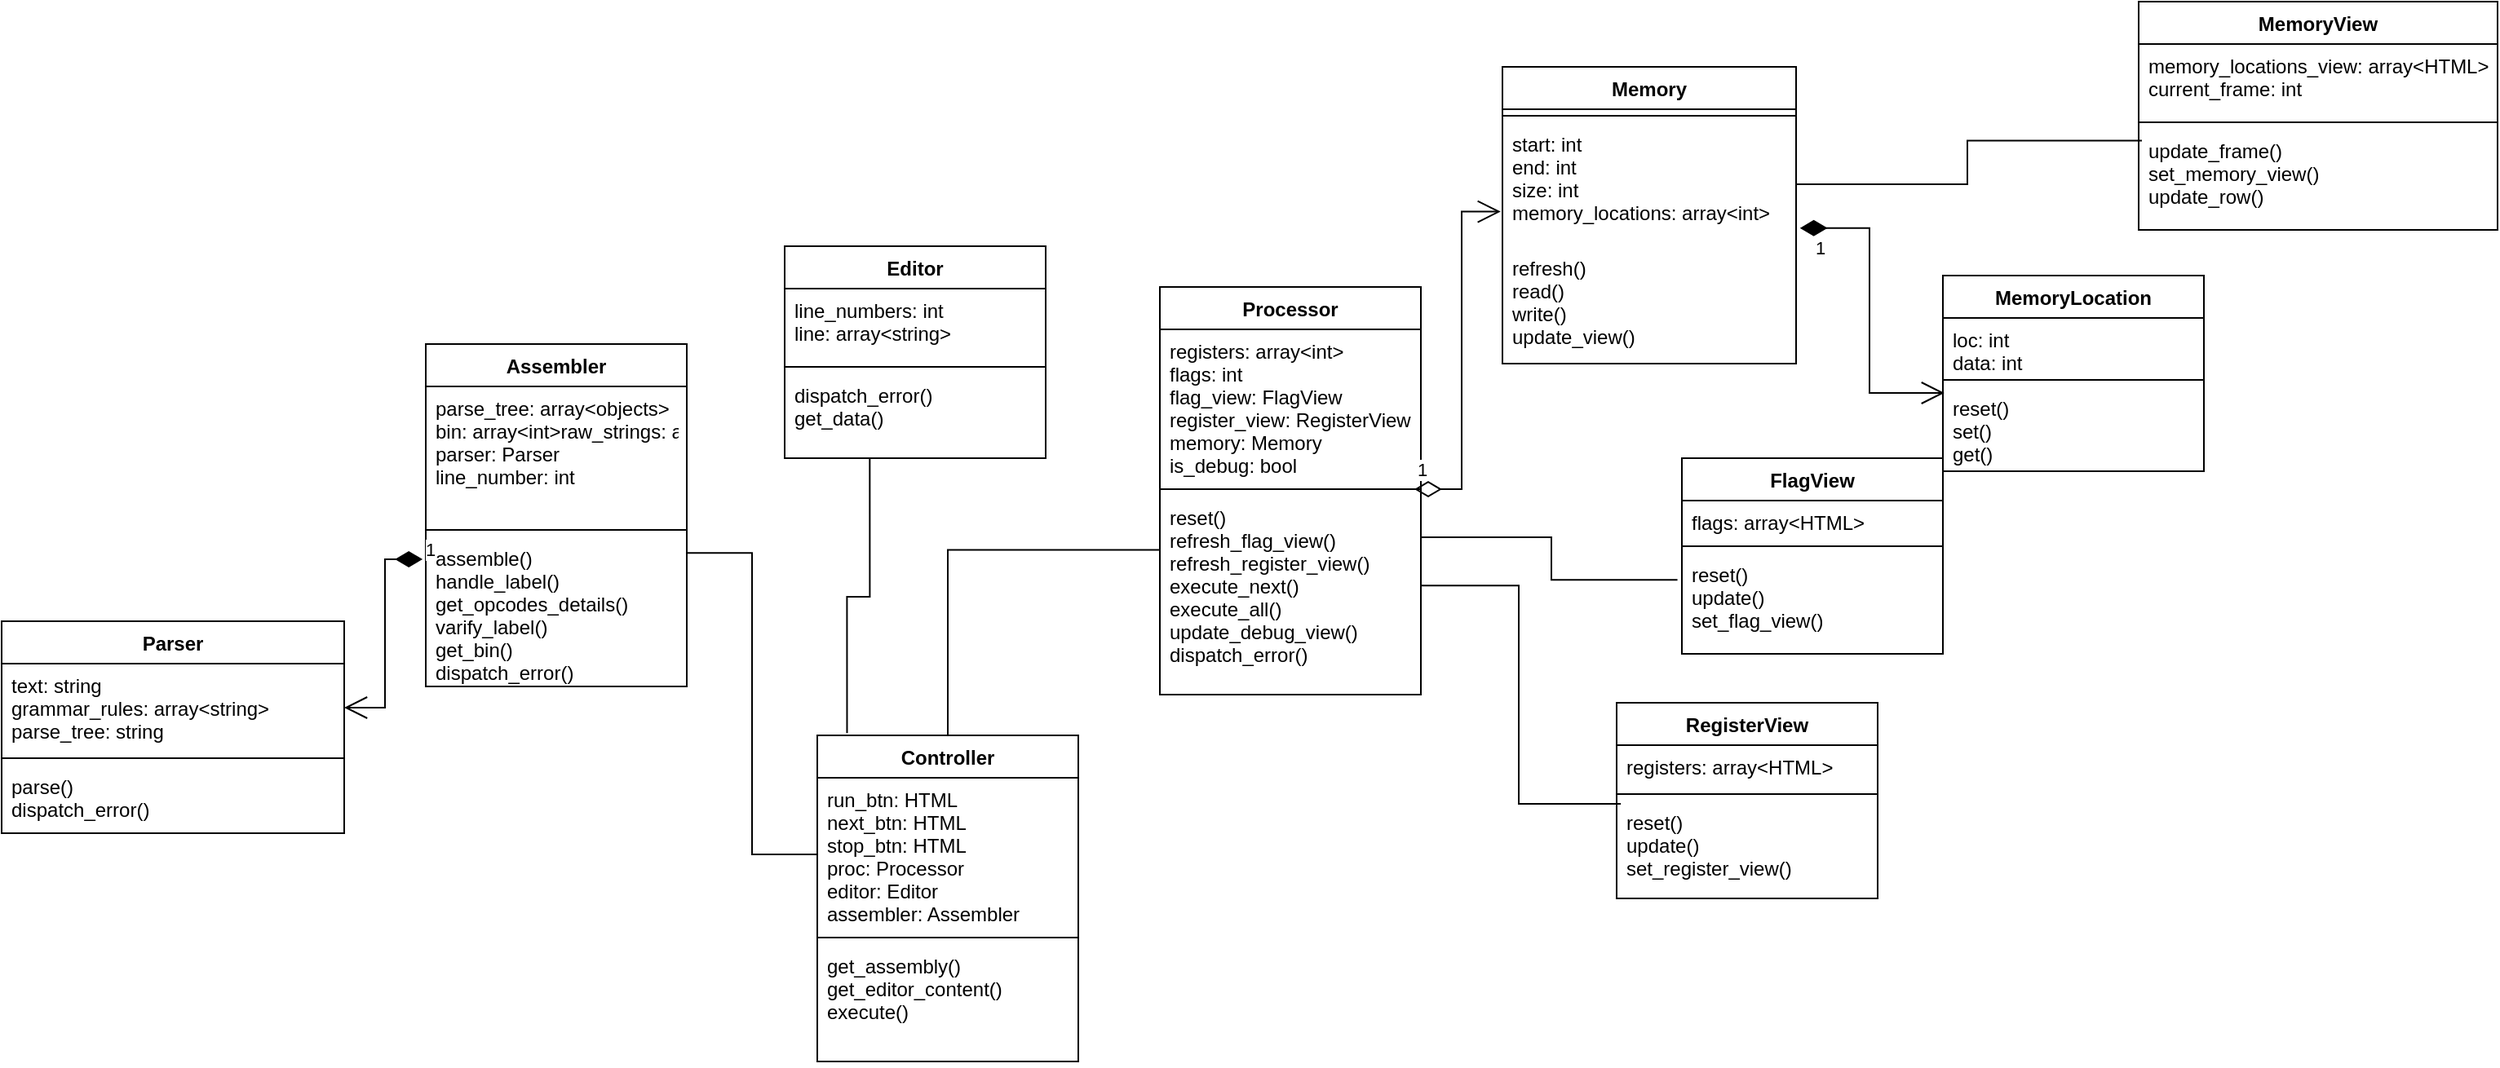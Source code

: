<mxfile version="16.4.8" type="device"><diagram id="YB4AsN4fjDkuWH84GqZm" name="Page-1"><mxGraphModel dx="1947" dy="568" grid="1" gridSize="10" guides="1" tooltips="1" connect="1" arrows="1" fold="1" page="1" pageScale="1" pageWidth="850" pageHeight="1100" math="0" shadow="0"><root><mxCell id="0"/><mxCell id="1" parent="0"/><mxCell id="keuIplwfo4aCSKfjTjiU-1" value="MemoryLocation" style="swimlane;fontStyle=1;align=center;verticalAlign=top;childLayout=stackLayout;horizontal=1;startSize=26;horizontalStack=0;resizeParent=1;resizeParentMax=0;resizeLast=0;collapsible=1;marginBottom=0;" vertex="1" parent="1"><mxGeometry x="370" y="188" width="160" height="120" as="geometry"/></mxCell><mxCell id="keuIplwfo4aCSKfjTjiU-2" value="loc: int&#xA;data: int&#xA;" style="text;strokeColor=none;fillColor=none;align=left;verticalAlign=top;spacingLeft=4;spacingRight=4;overflow=hidden;rotatable=0;points=[[0,0.5],[1,0.5]];portConstraint=eastwest;" vertex="1" parent="keuIplwfo4aCSKfjTjiU-1"><mxGeometry y="26" width="160" height="34" as="geometry"/></mxCell><mxCell id="keuIplwfo4aCSKfjTjiU-3" value="" style="line;strokeWidth=1;fillColor=none;align=left;verticalAlign=middle;spacingTop=-1;spacingLeft=3;spacingRight=3;rotatable=0;labelPosition=right;points=[];portConstraint=eastwest;" vertex="1" parent="keuIplwfo4aCSKfjTjiU-1"><mxGeometry y="60" width="160" height="8" as="geometry"/></mxCell><mxCell id="keuIplwfo4aCSKfjTjiU-4" value="reset()&#xA;set()&#xA;get()&#xA;" style="text;strokeColor=none;fillColor=none;align=left;verticalAlign=top;spacingLeft=4;spacingRight=4;overflow=hidden;rotatable=0;points=[[0,0.5],[1,0.5]];portConstraint=eastwest;" vertex="1" parent="keuIplwfo4aCSKfjTjiU-1"><mxGeometry y="68" width="160" height="52" as="geometry"/></mxCell><mxCell id="keuIplwfo4aCSKfjTjiU-9" value="Memory" style="swimlane;fontStyle=1;align=center;verticalAlign=top;childLayout=stackLayout;horizontal=1;startSize=26;horizontalStack=0;resizeParent=1;resizeParentMax=0;resizeLast=0;collapsible=1;marginBottom=0;" vertex="1" parent="1"><mxGeometry x="100" y="60" width="180" height="182" as="geometry"/></mxCell><mxCell id="keuIplwfo4aCSKfjTjiU-11" value="" style="line;strokeWidth=1;fillColor=none;align=left;verticalAlign=middle;spacingTop=-1;spacingLeft=3;spacingRight=3;rotatable=0;labelPosition=right;points=[];portConstraint=eastwest;" vertex="1" parent="keuIplwfo4aCSKfjTjiU-9"><mxGeometry y="26" width="180" height="8" as="geometry"/></mxCell><mxCell id="keuIplwfo4aCSKfjTjiU-10" value="start: int&#xA;end: int&#xA;size: int&#xA;memory_locations: array&lt;int&gt;&#xA;" style="text;strokeColor=none;fillColor=none;align=left;verticalAlign=top;spacingLeft=4;spacingRight=4;overflow=hidden;rotatable=0;points=[[0,0.5],[1,0.5]];portConstraint=eastwest;" vertex="1" parent="keuIplwfo4aCSKfjTjiU-9"><mxGeometry y="34" width="180" height="76" as="geometry"/></mxCell><mxCell id="keuIplwfo4aCSKfjTjiU-12" value="refresh()&#xA;read()&#xA;write()&#xA;update_view()&#xA;" style="text;strokeColor=none;fillColor=none;align=left;verticalAlign=top;spacingLeft=4;spacingRight=4;overflow=hidden;rotatable=0;points=[[0,0.5],[1,0.5]];portConstraint=eastwest;" vertex="1" parent="keuIplwfo4aCSKfjTjiU-9"><mxGeometry y="110" width="180" height="72" as="geometry"/></mxCell><mxCell id="keuIplwfo4aCSKfjTjiU-13" value="1" style="endArrow=open;html=1;endSize=12;startArrow=diamondThin;startSize=14;startFill=1;edgeStyle=orthogonalEdgeStyle;align=left;verticalAlign=bottom;rounded=0;exitX=1.013;exitY=-0.154;exitDx=0;exitDy=0;exitPerimeter=0;entryX=0.006;entryY=0.077;entryDx=0;entryDy=0;entryPerimeter=0;" edge="1" parent="1" source="keuIplwfo4aCSKfjTjiU-12" target="keuIplwfo4aCSKfjTjiU-4"><mxGeometry x="-0.919" y="-21" relative="1" as="geometry"><mxPoint x="270" y="390" as="sourcePoint"/><mxPoint x="430" y="390" as="targetPoint"/><mxPoint as="offset"/></mxGeometry></mxCell><mxCell id="keuIplwfo4aCSKfjTjiU-14" value="MemoryView" style="swimlane;fontStyle=1;align=center;verticalAlign=top;childLayout=stackLayout;horizontal=1;startSize=26;horizontalStack=0;resizeParent=1;resizeParentMax=0;resizeLast=0;collapsible=1;marginBottom=0;" vertex="1" parent="1"><mxGeometry x="490" y="20" width="220" height="140" as="geometry"/></mxCell><mxCell id="keuIplwfo4aCSKfjTjiU-15" value="memory_locations_view: array&lt;HTML&gt;&#xA;current_frame: int" style="text;strokeColor=none;fillColor=none;align=left;verticalAlign=top;spacingLeft=4;spacingRight=4;overflow=hidden;rotatable=0;points=[[0,0.5],[1,0.5]];portConstraint=eastwest;" vertex="1" parent="keuIplwfo4aCSKfjTjiU-14"><mxGeometry y="26" width="220" height="44" as="geometry"/></mxCell><mxCell id="keuIplwfo4aCSKfjTjiU-16" value="" style="line;strokeWidth=1;fillColor=none;align=left;verticalAlign=middle;spacingTop=-1;spacingLeft=3;spacingRight=3;rotatable=0;labelPosition=right;points=[];portConstraint=eastwest;" vertex="1" parent="keuIplwfo4aCSKfjTjiU-14"><mxGeometry y="70" width="220" height="8" as="geometry"/></mxCell><mxCell id="keuIplwfo4aCSKfjTjiU-17" value="update_frame()&#xA;set_memory_view()&#xA;update_row()&#xA;" style="text;strokeColor=none;fillColor=none;align=left;verticalAlign=top;spacingLeft=4;spacingRight=4;overflow=hidden;rotatable=0;points=[[0,0.5],[1,0.5]];portConstraint=eastwest;" vertex="1" parent="keuIplwfo4aCSKfjTjiU-14"><mxGeometry y="78" width="220" height="62" as="geometry"/></mxCell><mxCell id="keuIplwfo4aCSKfjTjiU-19" value="Processor" style="swimlane;fontStyle=1;align=center;verticalAlign=top;childLayout=stackLayout;horizontal=1;startSize=26;horizontalStack=0;resizeParent=1;resizeParentMax=0;resizeLast=0;collapsible=1;marginBottom=0;" vertex="1" parent="1"><mxGeometry x="-110" y="195" width="160" height="250" as="geometry"/></mxCell><mxCell id="keuIplwfo4aCSKfjTjiU-20" value="registers: array&lt;int&gt;&#xA;flags: int&#xA;flag_view: FlagView&#xA;register_view: RegisterView&#xA;memory: Memory&#xA;is_debug: bool&#xA;&#xA;" style="text;strokeColor=none;fillColor=none;align=left;verticalAlign=top;spacingLeft=4;spacingRight=4;overflow=hidden;rotatable=0;points=[[0,0.5],[1,0.5]];portConstraint=eastwest;" vertex="1" parent="keuIplwfo4aCSKfjTjiU-19"><mxGeometry y="26" width="160" height="94" as="geometry"/></mxCell><mxCell id="keuIplwfo4aCSKfjTjiU-21" value="" style="line;strokeWidth=1;fillColor=none;align=left;verticalAlign=middle;spacingTop=-1;spacingLeft=3;spacingRight=3;rotatable=0;labelPosition=right;points=[];portConstraint=eastwest;" vertex="1" parent="keuIplwfo4aCSKfjTjiU-19"><mxGeometry y="120" width="160" height="8" as="geometry"/></mxCell><mxCell id="keuIplwfo4aCSKfjTjiU-22" value="reset()&#xA;refresh_flag_view()&#xA;refresh_register_view()&#xA;execute_next()&#xA;execute_all()&#xA;update_debug_view()&#xA;dispatch_error()&#xA;&#xA;&#xA;" style="text;strokeColor=none;fillColor=none;align=left;verticalAlign=top;spacingLeft=4;spacingRight=4;overflow=hidden;rotatable=0;points=[[0,0.5],[1,0.5]];portConstraint=eastwest;" vertex="1" parent="keuIplwfo4aCSKfjTjiU-19"><mxGeometry y="128" width="160" height="122" as="geometry"/></mxCell><mxCell id="keuIplwfo4aCSKfjTjiU-23" value="1" style="endArrow=open;html=1;endSize=12;startArrow=diamondThin;startSize=14;startFill=0;edgeStyle=orthogonalEdgeStyle;align=left;verticalAlign=bottom;rounded=0;entryX=-0.006;entryY=0.721;entryDx=0;entryDy=0;entryPerimeter=0;exitX=0.975;exitY=1.043;exitDx=0;exitDy=0;exitPerimeter=0;" edge="1" parent="1" source="keuIplwfo4aCSKfjTjiU-20" target="keuIplwfo4aCSKfjTjiU-10"><mxGeometry x="-1" y="3" relative="1" as="geometry"><mxPoint x="530" y="390" as="sourcePoint"/><mxPoint x="690" y="390" as="targetPoint"/></mxGeometry></mxCell><mxCell id="keuIplwfo4aCSKfjTjiU-24" value="FlagView" style="swimlane;fontStyle=1;align=center;verticalAlign=top;childLayout=stackLayout;horizontal=1;startSize=26;horizontalStack=0;resizeParent=1;resizeParentMax=0;resizeLast=0;collapsible=1;marginBottom=0;" vertex="1" parent="1"><mxGeometry x="210" y="300" width="160" height="120" as="geometry"/></mxCell><mxCell id="keuIplwfo4aCSKfjTjiU-25" value="flags: array&lt;HTML&gt;" style="text;strokeColor=none;fillColor=none;align=left;verticalAlign=top;spacingLeft=4;spacingRight=4;overflow=hidden;rotatable=0;points=[[0,0.5],[1,0.5]];portConstraint=eastwest;" vertex="1" parent="keuIplwfo4aCSKfjTjiU-24"><mxGeometry y="26" width="160" height="24" as="geometry"/></mxCell><mxCell id="keuIplwfo4aCSKfjTjiU-26" value="" style="line;strokeWidth=1;fillColor=none;align=left;verticalAlign=middle;spacingTop=-1;spacingLeft=3;spacingRight=3;rotatable=0;labelPosition=right;points=[];portConstraint=eastwest;" vertex="1" parent="keuIplwfo4aCSKfjTjiU-24"><mxGeometry y="50" width="160" height="8" as="geometry"/></mxCell><mxCell id="keuIplwfo4aCSKfjTjiU-27" value="reset()&#xA;update()&#xA;set_flag_view()&#xA;" style="text;strokeColor=none;fillColor=none;align=left;verticalAlign=top;spacingLeft=4;spacingRight=4;overflow=hidden;rotatable=0;points=[[0,0.5],[1,0.5]];portConstraint=eastwest;" vertex="1" parent="keuIplwfo4aCSKfjTjiU-24"><mxGeometry y="58" width="160" height="62" as="geometry"/></mxCell><mxCell id="keuIplwfo4aCSKfjTjiU-28" value="RegisterView" style="swimlane;fontStyle=1;align=center;verticalAlign=top;childLayout=stackLayout;horizontal=1;startSize=26;horizontalStack=0;resizeParent=1;resizeParentMax=0;resizeLast=0;collapsible=1;marginBottom=0;" vertex="1" parent="1"><mxGeometry x="170" y="450" width="160" height="120" as="geometry"/></mxCell><mxCell id="keuIplwfo4aCSKfjTjiU-29" value="registers: array&lt;HTML&gt;" style="text;strokeColor=none;fillColor=none;align=left;verticalAlign=top;spacingLeft=4;spacingRight=4;overflow=hidden;rotatable=0;points=[[0,0.5],[1,0.5]];portConstraint=eastwest;" vertex="1" parent="keuIplwfo4aCSKfjTjiU-28"><mxGeometry y="26" width="160" height="26" as="geometry"/></mxCell><mxCell id="keuIplwfo4aCSKfjTjiU-30" value="" style="line;strokeWidth=1;fillColor=none;align=left;verticalAlign=middle;spacingTop=-1;spacingLeft=3;spacingRight=3;rotatable=0;labelPosition=right;points=[];portConstraint=eastwest;" vertex="1" parent="keuIplwfo4aCSKfjTjiU-28"><mxGeometry y="52" width="160" height="8" as="geometry"/></mxCell><mxCell id="keuIplwfo4aCSKfjTjiU-31" value="reset()&#xA;update()&#xA;set_register_view()&#xA;" style="text;strokeColor=none;fillColor=none;align=left;verticalAlign=top;spacingLeft=4;spacingRight=4;overflow=hidden;rotatable=0;points=[[0,0.5],[1,0.5]];portConstraint=eastwest;" vertex="1" parent="keuIplwfo4aCSKfjTjiU-28"><mxGeometry y="60" width="160" height="60" as="geometry"/></mxCell><mxCell id="keuIplwfo4aCSKfjTjiU-38" value="Editor" style="swimlane;fontStyle=1;align=center;verticalAlign=top;childLayout=stackLayout;horizontal=1;startSize=26;horizontalStack=0;resizeParent=1;resizeParentMax=0;resizeLast=0;collapsible=1;marginBottom=0;" vertex="1" parent="1"><mxGeometry x="-340" y="170" width="160" height="130" as="geometry"/></mxCell><mxCell id="keuIplwfo4aCSKfjTjiU-39" value="line_numbers: int&#xA;line: array&lt;string&gt;&#xA;" style="text;strokeColor=none;fillColor=none;align=left;verticalAlign=top;spacingLeft=4;spacingRight=4;overflow=hidden;rotatable=0;points=[[0,0.5],[1,0.5]];portConstraint=eastwest;" vertex="1" parent="keuIplwfo4aCSKfjTjiU-38"><mxGeometry y="26" width="160" height="44" as="geometry"/></mxCell><mxCell id="keuIplwfo4aCSKfjTjiU-40" value="" style="line;strokeWidth=1;fillColor=none;align=left;verticalAlign=middle;spacingTop=-1;spacingLeft=3;spacingRight=3;rotatable=0;labelPosition=right;points=[];portConstraint=eastwest;" vertex="1" parent="keuIplwfo4aCSKfjTjiU-38"><mxGeometry y="70" width="160" height="8" as="geometry"/></mxCell><mxCell id="keuIplwfo4aCSKfjTjiU-41" value="dispatch_error()&#xA;get_data()&#xA;" style="text;strokeColor=none;fillColor=none;align=left;verticalAlign=top;spacingLeft=4;spacingRight=4;overflow=hidden;rotatable=0;points=[[0,0.5],[1,0.5]];portConstraint=eastwest;" vertex="1" parent="keuIplwfo4aCSKfjTjiU-38"><mxGeometry y="78" width="160" height="52" as="geometry"/></mxCell><mxCell id="keuIplwfo4aCSKfjTjiU-46" value="Assembler" style="swimlane;fontStyle=1;align=center;verticalAlign=top;childLayout=stackLayout;horizontal=1;startSize=26;horizontalStack=0;resizeParent=1;resizeParentMax=0;resizeLast=0;collapsible=1;marginBottom=0;" vertex="1" parent="1"><mxGeometry x="-560" y="230" width="160" height="210" as="geometry"/></mxCell><mxCell id="keuIplwfo4aCSKfjTjiU-47" value="parse_tree: array&lt;objects&gt;&#xA;bin: array&lt;int&gt;raw_strings: array&lt;strings&gt;&#xA;parser: Parser&#xA;line_number: int" style="text;strokeColor=none;fillColor=none;align=left;verticalAlign=top;spacingLeft=4;spacingRight=4;overflow=hidden;rotatable=0;points=[[0,0.5],[1,0.5]];portConstraint=eastwest;" vertex="1" parent="keuIplwfo4aCSKfjTjiU-46"><mxGeometry y="26" width="160" height="84" as="geometry"/></mxCell><mxCell id="keuIplwfo4aCSKfjTjiU-48" value="" style="line;strokeWidth=1;fillColor=none;align=left;verticalAlign=middle;spacingTop=-1;spacingLeft=3;spacingRight=3;rotatable=0;labelPosition=right;points=[];portConstraint=eastwest;" vertex="1" parent="keuIplwfo4aCSKfjTjiU-46"><mxGeometry y="110" width="160" height="8" as="geometry"/></mxCell><mxCell id="keuIplwfo4aCSKfjTjiU-49" value="assemble()&#xA;handle_label()&#xA;get_opcodes_details()&#xA;varify_label()&#xA;get_bin()&#xA;dispatch_error()&#xA;&#xA;" style="text;strokeColor=none;fillColor=none;align=left;verticalAlign=top;spacingLeft=4;spacingRight=4;overflow=hidden;rotatable=0;points=[[0,0.5],[1,0.5]];portConstraint=eastwest;" vertex="1" parent="keuIplwfo4aCSKfjTjiU-46"><mxGeometry y="118" width="160" height="92" as="geometry"/></mxCell><mxCell id="keuIplwfo4aCSKfjTjiU-56" value="Parser" style="swimlane;fontStyle=1;align=center;verticalAlign=top;childLayout=stackLayout;horizontal=1;startSize=26;horizontalStack=0;resizeParent=1;resizeParentMax=0;resizeLast=0;collapsible=1;marginBottom=0;" vertex="1" parent="1"><mxGeometry x="-820" y="400" width="210" height="130" as="geometry"/></mxCell><mxCell id="keuIplwfo4aCSKfjTjiU-57" value="text: string&#xA;grammar_rules: array&lt;string&gt;&#xA;parse_tree: string&#xA;&#xA;" style="text;strokeColor=none;fillColor=none;align=left;verticalAlign=top;spacingLeft=4;spacingRight=4;overflow=hidden;rotatable=0;points=[[0,0.5],[1,0.5]];portConstraint=eastwest;" vertex="1" parent="keuIplwfo4aCSKfjTjiU-56"><mxGeometry y="26" width="210" height="54" as="geometry"/></mxCell><mxCell id="keuIplwfo4aCSKfjTjiU-58" value="" style="line;strokeWidth=1;fillColor=none;align=left;verticalAlign=middle;spacingTop=-1;spacingLeft=3;spacingRight=3;rotatable=0;labelPosition=right;points=[];portConstraint=eastwest;" vertex="1" parent="keuIplwfo4aCSKfjTjiU-56"><mxGeometry y="80" width="210" height="8" as="geometry"/></mxCell><mxCell id="keuIplwfo4aCSKfjTjiU-59" value="parse()&#xA;dispatch_error()" style="text;strokeColor=none;fillColor=none;align=left;verticalAlign=top;spacingLeft=4;spacingRight=4;overflow=hidden;rotatable=0;points=[[0,0.5],[1,0.5]];portConstraint=eastwest;" vertex="1" parent="keuIplwfo4aCSKfjTjiU-56"><mxGeometry y="88" width="210" height="42" as="geometry"/></mxCell><mxCell id="keuIplwfo4aCSKfjTjiU-62" value="1" style="endArrow=open;html=1;endSize=12;startArrow=diamondThin;startSize=14;startFill=1;edgeStyle=orthogonalEdgeStyle;align=left;verticalAlign=bottom;rounded=0;exitX=-0.012;exitY=0.152;exitDx=0;exitDy=0;exitPerimeter=0;" edge="1" parent="1" source="keuIplwfo4aCSKfjTjiU-49" target="keuIplwfo4aCSKfjTjiU-57"><mxGeometry x="-1" y="3" relative="1" as="geometry"><mxPoint x="-460" y="480" as="sourcePoint"/><mxPoint x="-300" y="480" as="targetPoint"/></mxGeometry></mxCell><mxCell id="keuIplwfo4aCSKfjTjiU-63" value="Controller" style="swimlane;fontStyle=1;align=center;verticalAlign=top;childLayout=stackLayout;horizontal=1;startSize=26;horizontalStack=0;resizeParent=1;resizeParentMax=0;resizeLast=0;collapsible=1;marginBottom=0;" vertex="1" parent="1"><mxGeometry x="-320" y="470" width="160" height="200" as="geometry"/></mxCell><mxCell id="keuIplwfo4aCSKfjTjiU-64" value="run_btn: HTML&#xA;next_btn: HTML&#xA;stop_btn: HTML&#xA;proc: Processor&#xA;editor: Editor&#xA;assembler: Assembler&#xA;&#xA;&#xA;&#xA;" style="text;strokeColor=none;fillColor=none;align=left;verticalAlign=top;spacingLeft=4;spacingRight=4;overflow=hidden;rotatable=0;points=[[0,0.5],[1,0.5]];portConstraint=eastwest;" vertex="1" parent="keuIplwfo4aCSKfjTjiU-63"><mxGeometry y="26" width="160" height="94" as="geometry"/></mxCell><mxCell id="keuIplwfo4aCSKfjTjiU-65" value="" style="line;strokeWidth=1;fillColor=none;align=left;verticalAlign=middle;spacingTop=-1;spacingLeft=3;spacingRight=3;rotatable=0;labelPosition=right;points=[];portConstraint=eastwest;" vertex="1" parent="keuIplwfo4aCSKfjTjiU-63"><mxGeometry y="120" width="160" height="8" as="geometry"/></mxCell><mxCell id="keuIplwfo4aCSKfjTjiU-66" value="get_assembly()&#xA;get_editor_content()&#xA;execute()&#xA;" style="text;strokeColor=none;fillColor=none;align=left;verticalAlign=top;spacingLeft=4;spacingRight=4;overflow=hidden;rotatable=0;points=[[0,0.5],[1,0.5]];portConstraint=eastwest;" vertex="1" parent="keuIplwfo4aCSKfjTjiU-63"><mxGeometry y="128" width="160" height="72" as="geometry"/></mxCell><mxCell id="keuIplwfo4aCSKfjTjiU-77" value="" style="endArrow=none;html=1;edgeStyle=orthogonalEdgeStyle;rounded=0;entryX=0.009;entryY=0.117;entryDx=0;entryDy=0;entryPerimeter=0;" edge="1" parent="1" source="keuIplwfo4aCSKfjTjiU-10" target="keuIplwfo4aCSKfjTjiU-17"><mxGeometry relative="1" as="geometry"><mxPoint x="310" y="120" as="sourcePoint"/><mxPoint x="470" y="120" as="targetPoint"/></mxGeometry></mxCell><mxCell id="keuIplwfo4aCSKfjTjiU-80" value="" style="endArrow=none;html=1;edgeStyle=orthogonalEdgeStyle;rounded=0;entryX=-0.017;entryY=0.268;entryDx=0;entryDy=0;entryPerimeter=0;exitX=0.997;exitY=0.209;exitDx=0;exitDy=0;exitPerimeter=0;" edge="1" parent="1" source="keuIplwfo4aCSKfjTjiU-22" target="keuIplwfo4aCSKfjTjiU-27"><mxGeometry relative="1" as="geometry"><mxPoint x="100" y="350" as="sourcePoint"/><mxPoint x="260" y="350" as="targetPoint"/></mxGeometry></mxCell><mxCell id="keuIplwfo4aCSKfjTjiU-83" value="" style="endArrow=none;html=1;edgeStyle=orthogonalEdgeStyle;rounded=0;exitX=0.997;exitY=0.452;exitDx=0;exitDy=0;exitPerimeter=0;entryX=0.016;entryY=0.033;entryDx=0;entryDy=0;entryPerimeter=0;" edge="1" parent="1" source="keuIplwfo4aCSKfjTjiU-22" target="keuIplwfo4aCSKfjTjiU-31"><mxGeometry relative="1" as="geometry"><mxPoint x="80" y="460" as="sourcePoint"/><mxPoint x="240" y="460" as="targetPoint"/></mxGeometry></mxCell><mxCell id="keuIplwfo4aCSKfjTjiU-86" value="" style="endArrow=none;html=1;edgeStyle=orthogonalEdgeStyle;rounded=0;exitX=1;exitY=0.11;exitDx=0;exitDy=0;exitPerimeter=0;entryX=0;entryY=0.5;entryDx=0;entryDy=0;" edge="1" parent="1" source="keuIplwfo4aCSKfjTjiU-49" target="keuIplwfo4aCSKfjTjiU-64"><mxGeometry relative="1" as="geometry"><mxPoint x="-380" y="360" as="sourcePoint"/><mxPoint x="-220" y="360" as="targetPoint"/></mxGeometry></mxCell><mxCell id="keuIplwfo4aCSKfjTjiU-89" value="" style="endArrow=none;html=1;edgeStyle=orthogonalEdgeStyle;rounded=0;exitX=0.326;exitY=0.997;exitDx=0;exitDy=0;exitPerimeter=0;entryX=0.114;entryY=-0.007;entryDx=0;entryDy=0;entryPerimeter=0;" edge="1" parent="1" source="keuIplwfo4aCSKfjTjiU-41" target="keuIplwfo4aCSKfjTjiU-63"><mxGeometry relative="1" as="geometry"><mxPoint x="-360" y="330" as="sourcePoint"/><mxPoint x="-200" y="330" as="targetPoint"/></mxGeometry></mxCell><mxCell id="keuIplwfo4aCSKfjTjiU-92" value="" style="endArrow=none;html=1;edgeStyle=orthogonalEdgeStyle;rounded=0;exitX=0.5;exitY=0;exitDx=0;exitDy=0;entryX=0.002;entryY=0.273;entryDx=0;entryDy=0;entryPerimeter=0;" edge="1" parent="1" source="keuIplwfo4aCSKfjTjiU-63" target="keuIplwfo4aCSKfjTjiU-22"><mxGeometry relative="1" as="geometry"><mxPoint x="-240" y="400" as="sourcePoint"/><mxPoint x="-80" y="400" as="targetPoint"/></mxGeometry></mxCell></root></mxGraphModel></diagram></mxfile>
